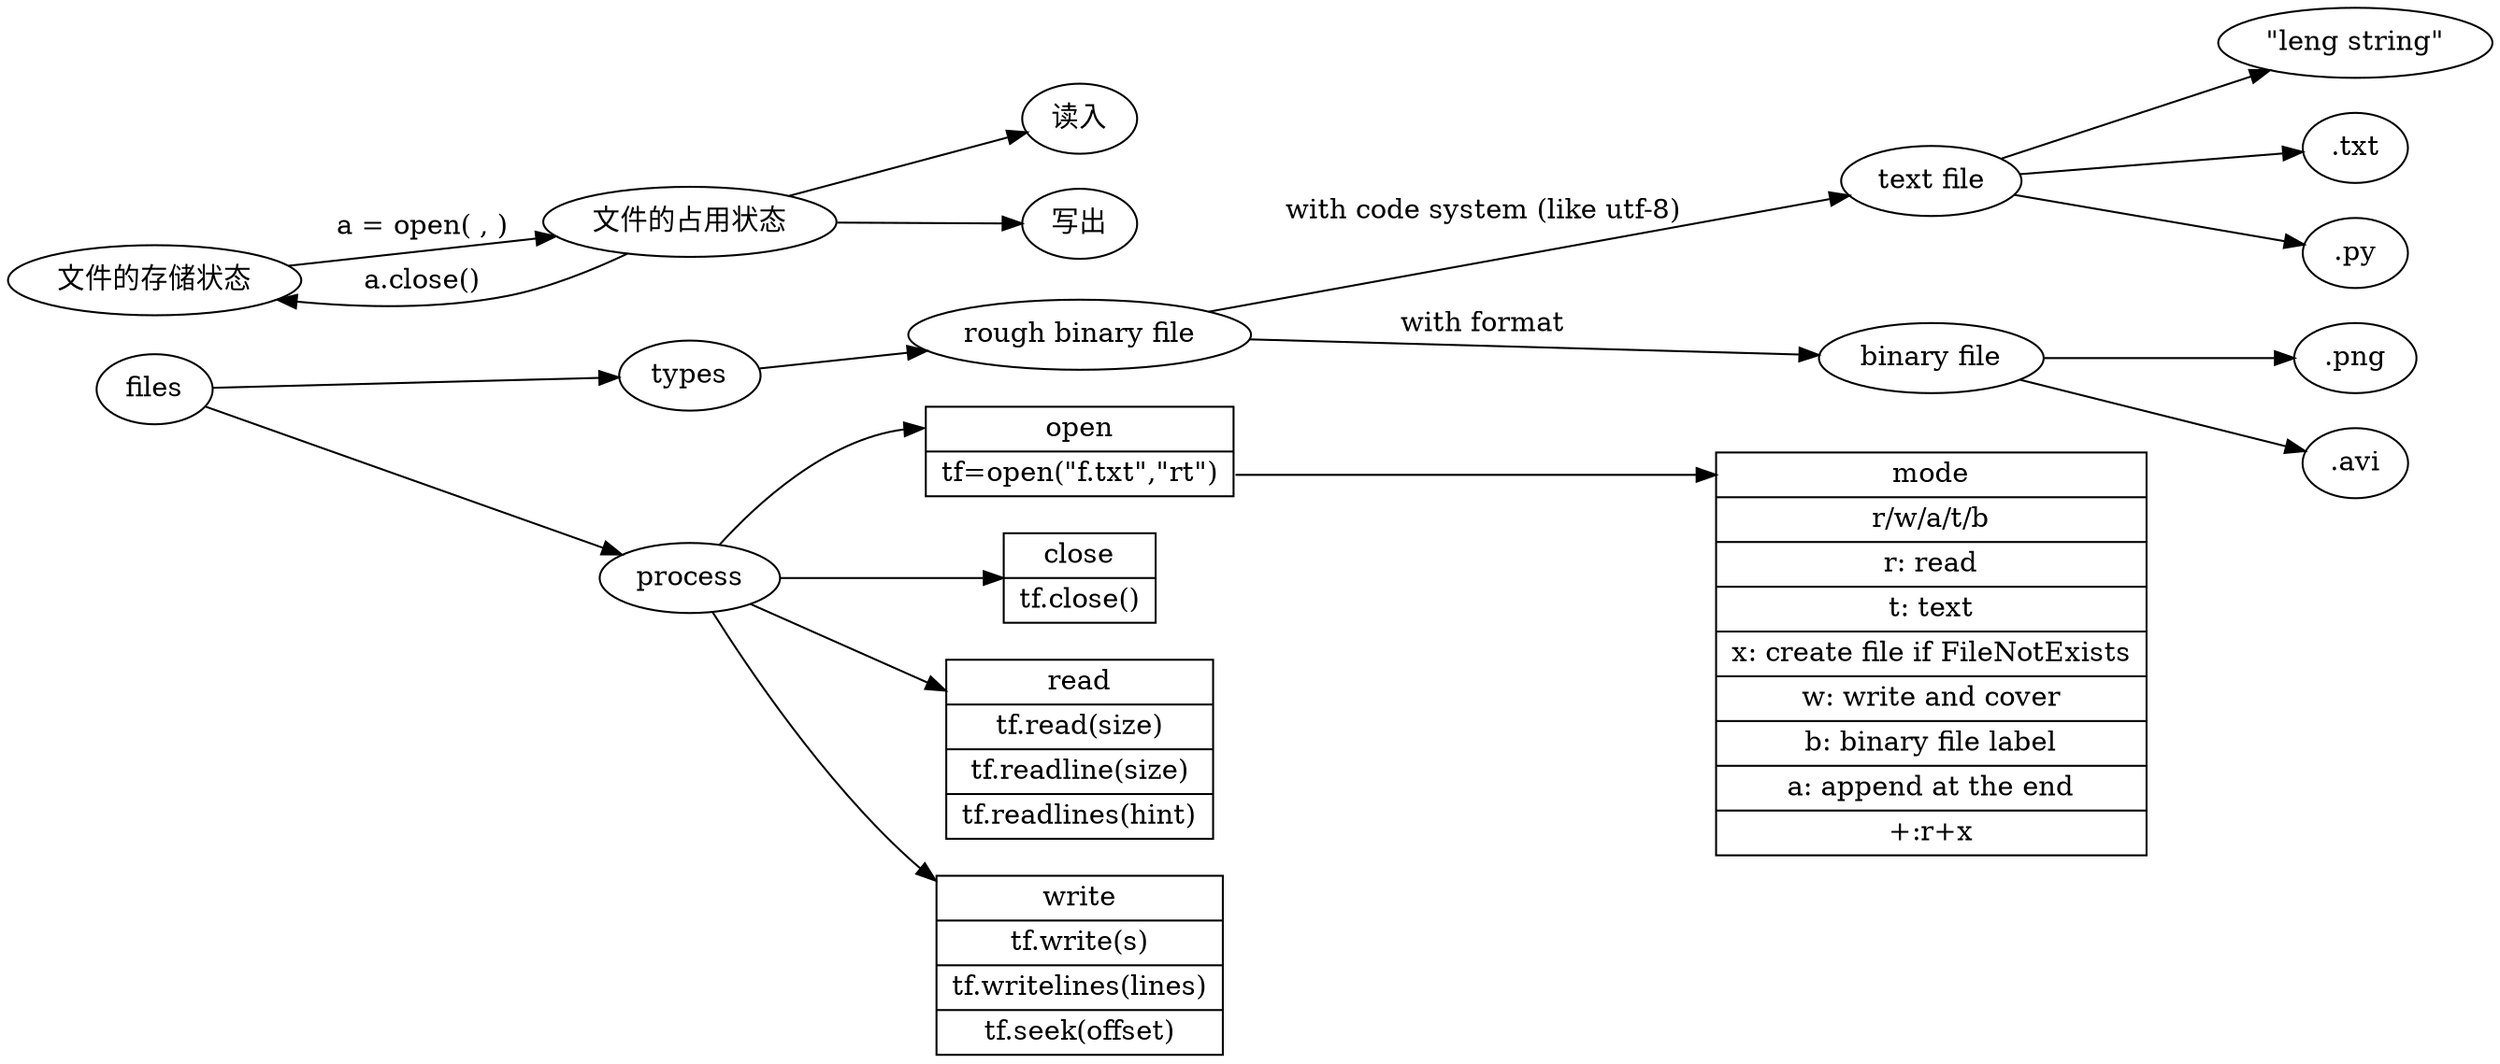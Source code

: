 strict digraph file {
	rankdir=LR
	
	"files" -> "types", "process"
	{rank=same; "types", "process"}
	"process" -> "open":0, "close", "read", "write"

	"text file" -> "\"leng string\"", ".txt", ".py"
	"binary file" -> ".png", ".avi"

	"types" -> "rough binary file" 
	"rough binary file" -> "binary file" [label="with format"]
	"rough binary file" -> "text file" [label="with code system (like utf-8)"]

	"open" [label="<0> open|<1> tf=open(\"f.txt\",\"rt\")", shape=record]
	"open":1 -> "mode":0

	"mode" [label="<0> mode|<1> r/w/a/t/b|r: read|t: text|x: create file if FileNotExists|w: write and cover|b: binary file label|a: append at the end|+:r+x", shape=record]

	"read" [label="<0> read|tf.read(size)|<1> tf.readline(size)|<2> tf.readlines(hint)", shape=record]
	"write" [label="<0> write|tf.write(s)|<1> tf.writelines(lines)|<2> tf.seek(offset)", shape=record]
	"close" [label="<0> close|<1> tf.close()", shape="record"]

	"文件的存储状态" -> "文件的占用状态" [label="a = open( , )"]
	"文件的占用状态" -> "文件的存储状态" [label="a.close()"]
	"文件的占用状态" -> "读入", "写出"
}